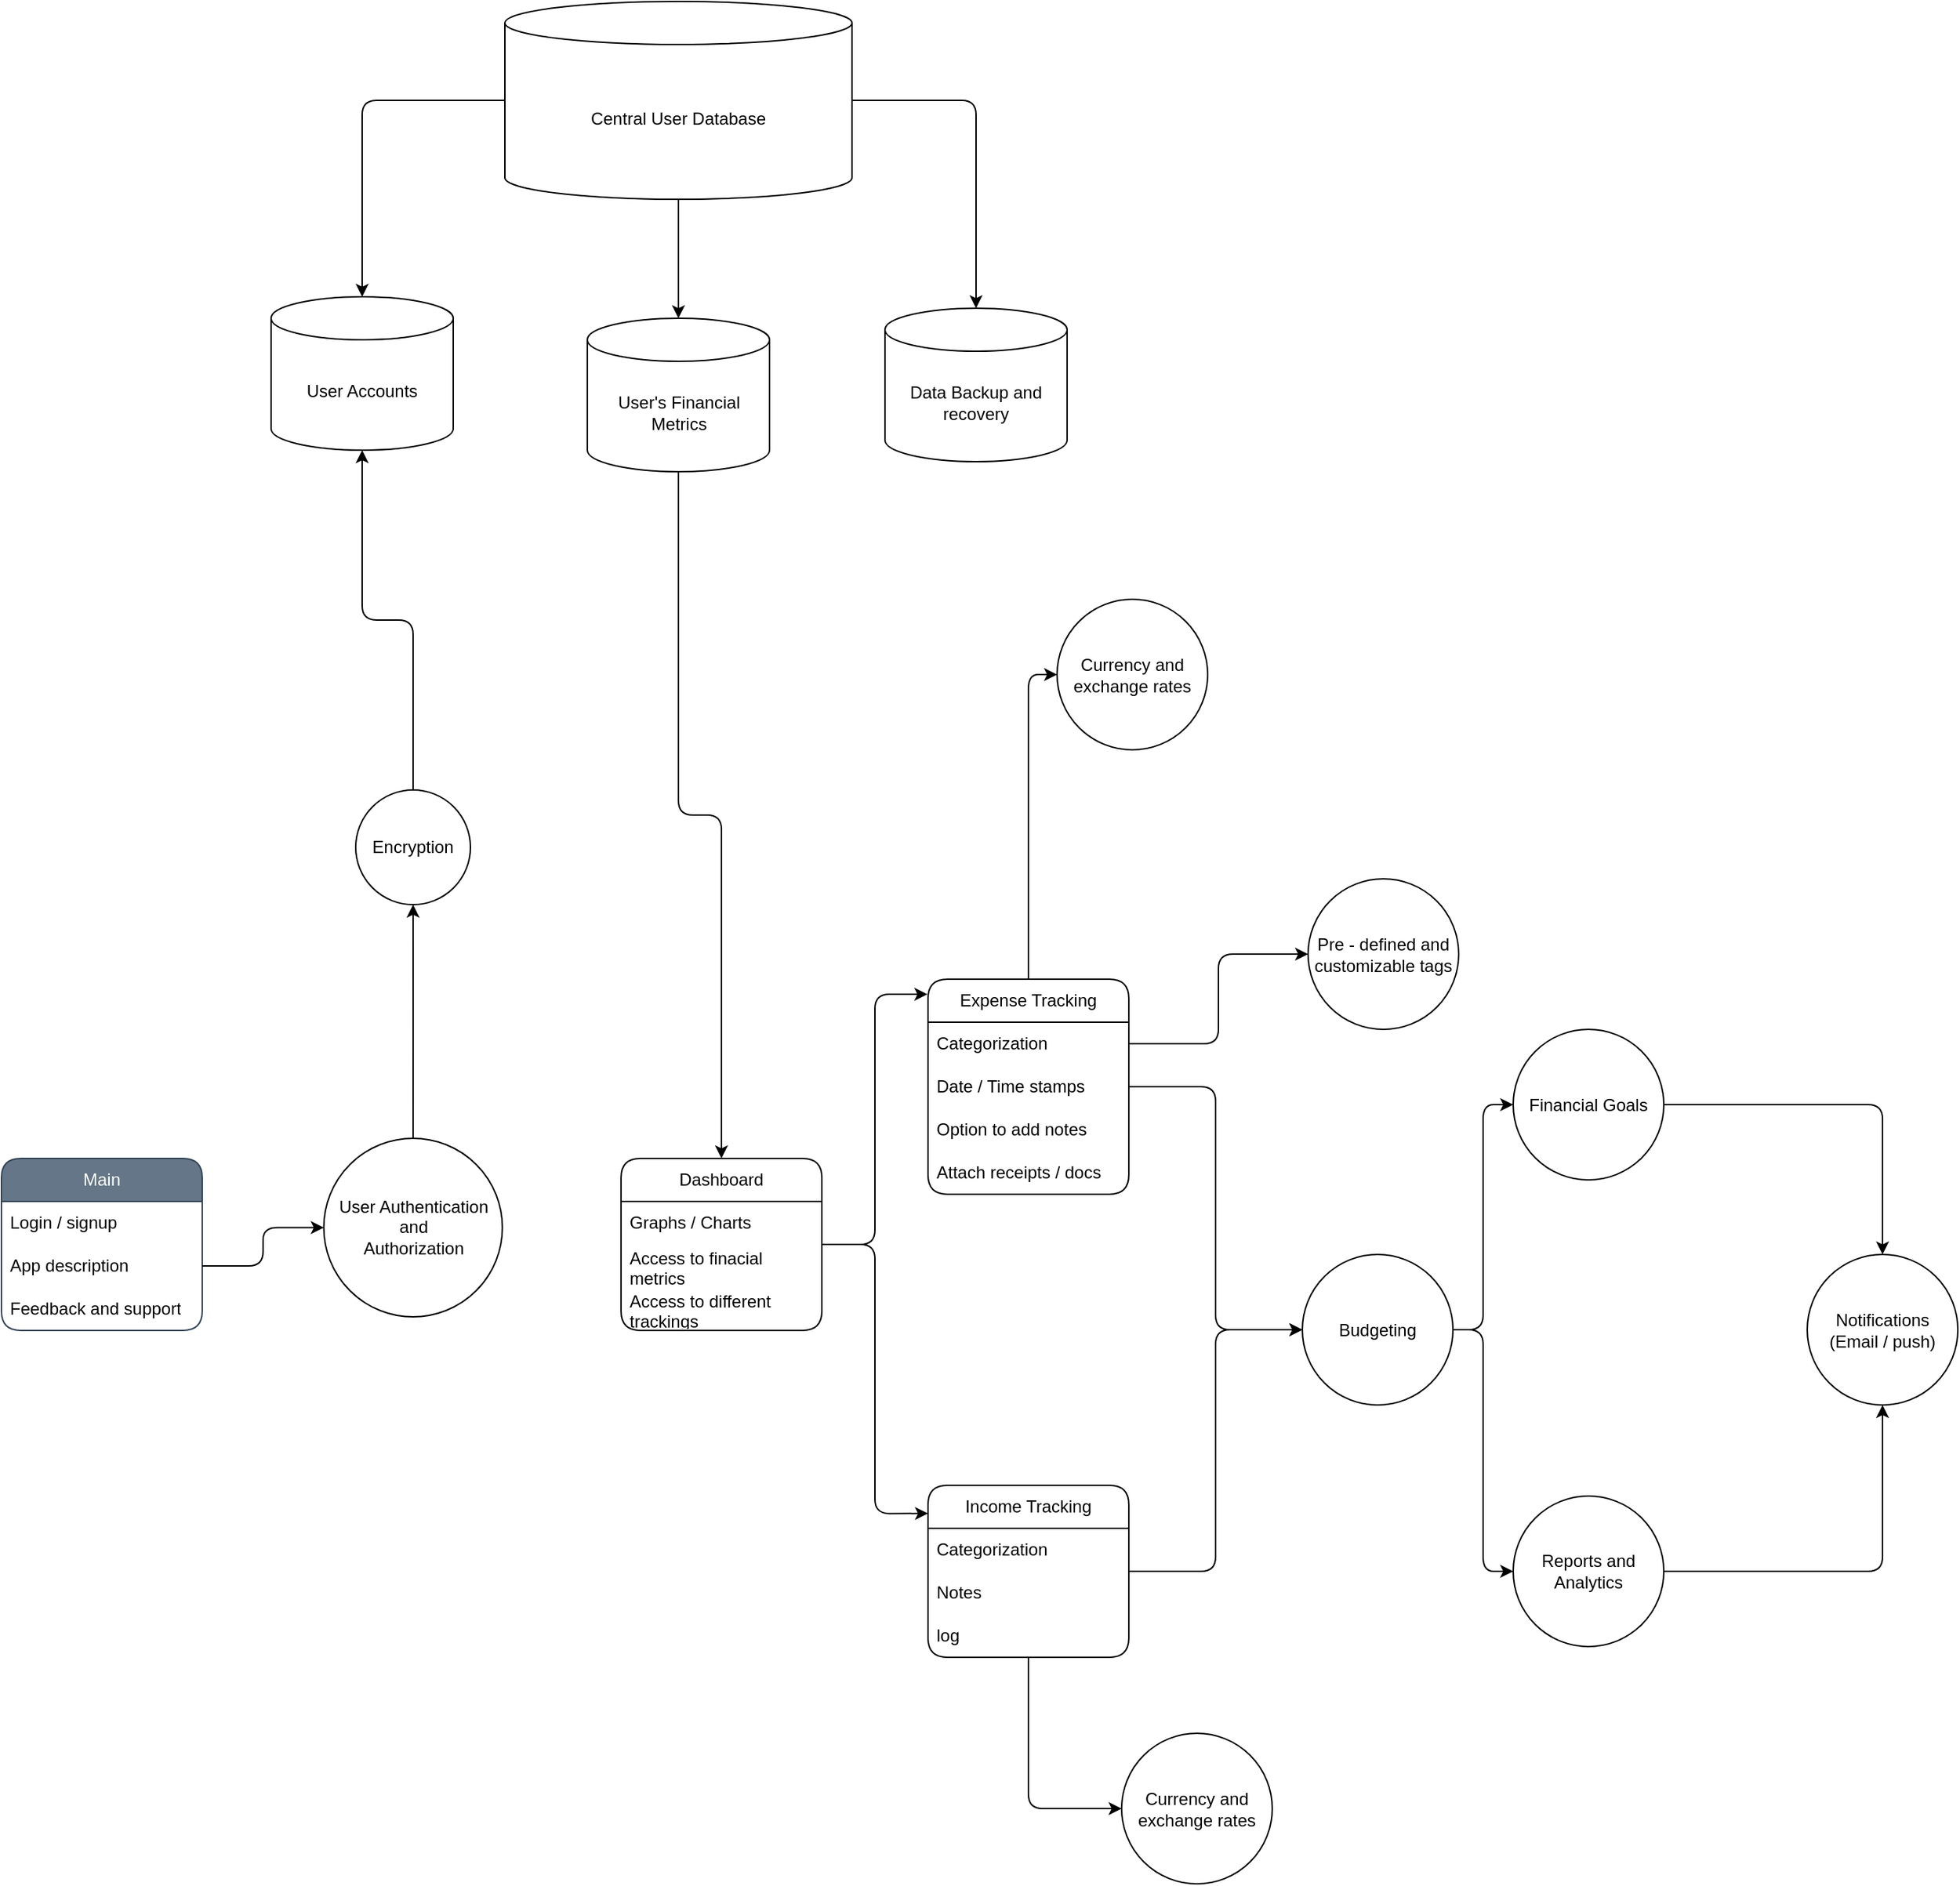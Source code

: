 <mxfile version="22.0.8" type="github">
  <diagram name="Page-1" id="wo3uvySaA-sdwPX9Y-8P">
    <mxGraphModel dx="1899" dy="1881" grid="0" gridSize="10" guides="1" tooltips="1" connect="1" arrows="1" fold="1" page="0" pageScale="1" pageWidth="850" pageHeight="1100" math="0" shadow="0">
      <root>
        <mxCell id="0" />
        <mxCell id="1" parent="0" />
        <mxCell id="K85pobr5rpsa_zQDIoBZ-6" value="Main" style="swimlane;fontStyle=0;childLayout=stackLayout;horizontal=1;startSize=30;horizontalStack=0;resizeParent=1;resizeParentMax=0;resizeLast=0;collapsible=1;marginBottom=0;whiteSpace=wrap;html=1;fillColor=#647687;strokeColor=#314354;fontColor=#ffffff;rounded=1;" vertex="1" parent="1">
          <mxGeometry x="-222" y="-57" width="140" height="120" as="geometry" />
        </mxCell>
        <mxCell id="K85pobr5rpsa_zQDIoBZ-7" value="Login / signup" style="text;strokeColor=none;fillColor=none;align=left;verticalAlign=middle;spacingLeft=4;spacingRight=4;overflow=hidden;points=[[0,0.5],[1,0.5]];portConstraint=eastwest;rotatable=0;whiteSpace=wrap;html=1;rounded=1;" vertex="1" parent="K85pobr5rpsa_zQDIoBZ-6">
          <mxGeometry y="30" width="140" height="30" as="geometry" />
        </mxCell>
        <mxCell id="K85pobr5rpsa_zQDIoBZ-8" value="App description" style="text;strokeColor=none;fillColor=none;align=left;verticalAlign=middle;spacingLeft=4;spacingRight=4;overflow=hidden;points=[[0,0.5],[1,0.5]];portConstraint=eastwest;rotatable=0;whiteSpace=wrap;html=1;rounded=1;" vertex="1" parent="K85pobr5rpsa_zQDIoBZ-6">
          <mxGeometry y="60" width="140" height="30" as="geometry" />
        </mxCell>
        <mxCell id="K85pobr5rpsa_zQDIoBZ-9" value="Feedback and support" style="text;strokeColor=none;fillColor=none;align=left;verticalAlign=middle;spacingLeft=4;spacingRight=4;overflow=hidden;points=[[0,0.5],[1,0.5]];portConstraint=eastwest;rotatable=0;whiteSpace=wrap;html=1;rounded=1;" vertex="1" parent="K85pobr5rpsa_zQDIoBZ-6">
          <mxGeometry y="90" width="140" height="30" as="geometry" />
        </mxCell>
        <mxCell id="K85pobr5rpsa_zQDIoBZ-10" value="Dashboard" style="swimlane;fontStyle=0;childLayout=stackLayout;horizontal=1;startSize=30;horizontalStack=0;resizeParent=1;resizeParentMax=0;resizeLast=0;collapsible=1;marginBottom=0;whiteSpace=wrap;html=1;rounded=1;" vertex="1" parent="1">
          <mxGeometry x="210" y="-57" width="140" height="120" as="geometry" />
        </mxCell>
        <mxCell id="K85pobr5rpsa_zQDIoBZ-11" value="Graphs / Charts" style="text;strokeColor=none;fillColor=none;align=left;verticalAlign=middle;spacingLeft=4;spacingRight=4;overflow=hidden;points=[[0,0.5],[1,0.5]];portConstraint=eastwest;rotatable=0;whiteSpace=wrap;html=1;rounded=1;" vertex="1" parent="K85pobr5rpsa_zQDIoBZ-10">
          <mxGeometry y="30" width="140" height="30" as="geometry" />
        </mxCell>
        <mxCell id="K85pobr5rpsa_zQDIoBZ-12" value="Access to finacial metrics" style="text;strokeColor=none;fillColor=none;align=left;verticalAlign=middle;spacingLeft=4;spacingRight=4;overflow=hidden;points=[[0,0.5],[1,0.5]];portConstraint=eastwest;rotatable=0;whiteSpace=wrap;html=1;rounded=1;" vertex="1" parent="K85pobr5rpsa_zQDIoBZ-10">
          <mxGeometry y="60" width="140" height="30" as="geometry" />
        </mxCell>
        <mxCell id="K85pobr5rpsa_zQDIoBZ-13" value="Access to different trackings" style="text;strokeColor=none;fillColor=none;align=left;verticalAlign=middle;spacingLeft=4;spacingRight=4;overflow=hidden;points=[[0,0.5],[1,0.5]];portConstraint=eastwest;rotatable=0;whiteSpace=wrap;html=1;rounded=1;" vertex="1" parent="K85pobr5rpsa_zQDIoBZ-10">
          <mxGeometry y="90" width="140" height="30" as="geometry" />
        </mxCell>
        <mxCell id="K85pobr5rpsa_zQDIoBZ-53" style="edgeStyle=orthogonalEdgeStyle;rounded=1;orthogonalLoop=1;jettySize=auto;html=1;entryX=0.5;entryY=1;entryDx=0;entryDy=0;" edge="1" parent="1" source="K85pobr5rpsa_zQDIoBZ-15" target="K85pobr5rpsa_zQDIoBZ-49">
          <mxGeometry relative="1" as="geometry" />
        </mxCell>
        <mxCell id="K85pobr5rpsa_zQDIoBZ-15" value="User Authentication&lt;br&gt;and&lt;br&gt;Authorization" style="ellipse;whiteSpace=wrap;html=1;aspect=fixed;rounded=1;" vertex="1" parent="1">
          <mxGeometry x="2.75" y="-71" width="124.5" height="124.5" as="geometry" />
        </mxCell>
        <mxCell id="K85pobr5rpsa_zQDIoBZ-36" style="edgeStyle=orthogonalEdgeStyle;rounded=1;orthogonalLoop=1;jettySize=auto;html=1;entryX=0;entryY=0.5;entryDx=0;entryDy=0;" edge="1" parent="1" source="K85pobr5rpsa_zQDIoBZ-17" target="K85pobr5rpsa_zQDIoBZ-28">
          <mxGeometry relative="1" as="geometry" />
        </mxCell>
        <mxCell id="K85pobr5rpsa_zQDIoBZ-45" style="edgeStyle=orthogonalEdgeStyle;rounded=1;orthogonalLoop=1;jettySize=auto;html=1;entryX=0;entryY=0.5;entryDx=0;entryDy=0;" edge="1" parent="1" source="K85pobr5rpsa_zQDIoBZ-17" target="K85pobr5rpsa_zQDIoBZ-44">
          <mxGeometry relative="1" as="geometry" />
        </mxCell>
        <mxCell id="K85pobr5rpsa_zQDIoBZ-17" value="Expense Tracking" style="swimlane;fontStyle=0;childLayout=stackLayout;horizontal=1;startSize=30;horizontalStack=0;resizeParent=1;resizeParentMax=0;resizeLast=0;collapsible=1;marginBottom=0;whiteSpace=wrap;html=1;rounded=1;" vertex="1" parent="1">
          <mxGeometry x="424" y="-182" width="140" height="150" as="geometry">
            <mxRectangle x="424" y="-182" width="130" height="30" as="alternateBounds" />
          </mxGeometry>
        </mxCell>
        <mxCell id="K85pobr5rpsa_zQDIoBZ-18" value="Categorization" style="text;strokeColor=none;fillColor=none;align=left;verticalAlign=middle;spacingLeft=4;spacingRight=4;overflow=hidden;points=[[0,0.5],[1,0.5]];portConstraint=eastwest;rotatable=0;whiteSpace=wrap;html=1;rounded=1;" vertex="1" parent="K85pobr5rpsa_zQDIoBZ-17">
          <mxGeometry y="30" width="140" height="30" as="geometry" />
        </mxCell>
        <mxCell id="K85pobr5rpsa_zQDIoBZ-19" value="Date / Time stamps" style="text;strokeColor=none;fillColor=none;align=left;verticalAlign=middle;spacingLeft=4;spacingRight=4;overflow=hidden;points=[[0,0.5],[1,0.5]];portConstraint=eastwest;rotatable=0;whiteSpace=wrap;html=1;rounded=1;" vertex="1" parent="K85pobr5rpsa_zQDIoBZ-17">
          <mxGeometry y="60" width="140" height="30" as="geometry" />
        </mxCell>
        <mxCell id="K85pobr5rpsa_zQDIoBZ-20" value="Option to add notes&amp;nbsp;" style="text;strokeColor=none;fillColor=none;align=left;verticalAlign=middle;spacingLeft=4;spacingRight=4;overflow=hidden;points=[[0,0.5],[1,0.5]];portConstraint=eastwest;rotatable=0;whiteSpace=wrap;html=1;rounded=1;" vertex="1" parent="K85pobr5rpsa_zQDIoBZ-17">
          <mxGeometry y="90" width="140" height="30" as="geometry" />
        </mxCell>
        <mxCell id="K85pobr5rpsa_zQDIoBZ-21" value="Attach receipts / docs" style="text;strokeColor=none;fillColor=none;align=left;verticalAlign=middle;spacingLeft=4;spacingRight=4;overflow=hidden;points=[[0,0.5],[1,0.5]];portConstraint=eastwest;rotatable=0;whiteSpace=wrap;html=1;rounded=1;" vertex="1" parent="K85pobr5rpsa_zQDIoBZ-17">
          <mxGeometry y="120" width="140" height="30" as="geometry" />
        </mxCell>
        <mxCell id="K85pobr5rpsa_zQDIoBZ-37" style="edgeStyle=orthogonalEdgeStyle;rounded=1;orthogonalLoop=1;jettySize=auto;html=1;entryX=0;entryY=0.5;entryDx=0;entryDy=0;" edge="1" parent="1" source="K85pobr5rpsa_zQDIoBZ-24" target="K85pobr5rpsa_zQDIoBZ-28">
          <mxGeometry relative="1" as="geometry" />
        </mxCell>
        <mxCell id="K85pobr5rpsa_zQDIoBZ-47" style="edgeStyle=orthogonalEdgeStyle;rounded=1;orthogonalLoop=1;jettySize=auto;html=1;entryX=0;entryY=0.5;entryDx=0;entryDy=0;" edge="1" parent="1" source="K85pobr5rpsa_zQDIoBZ-24" target="K85pobr5rpsa_zQDIoBZ-46">
          <mxGeometry relative="1" as="geometry" />
        </mxCell>
        <mxCell id="K85pobr5rpsa_zQDIoBZ-24" value="Income Tracking" style="swimlane;fontStyle=0;childLayout=stackLayout;horizontal=1;startSize=30;horizontalStack=0;resizeParent=1;resizeParentMax=0;resizeLast=0;collapsible=1;marginBottom=0;whiteSpace=wrap;html=1;rounded=1;" vertex="1" parent="1">
          <mxGeometry x="424" y="171" width="140" height="120" as="geometry" />
        </mxCell>
        <mxCell id="K85pobr5rpsa_zQDIoBZ-25" value="Categorization" style="text;strokeColor=none;fillColor=none;align=left;verticalAlign=middle;spacingLeft=4;spacingRight=4;overflow=hidden;points=[[0,0.5],[1,0.5]];portConstraint=eastwest;rotatable=0;whiteSpace=wrap;html=1;rounded=1;" vertex="1" parent="K85pobr5rpsa_zQDIoBZ-24">
          <mxGeometry y="30" width="140" height="30" as="geometry" />
        </mxCell>
        <mxCell id="K85pobr5rpsa_zQDIoBZ-26" value="Notes" style="text;strokeColor=none;fillColor=none;align=left;verticalAlign=middle;spacingLeft=4;spacingRight=4;overflow=hidden;points=[[0,0.5],[1,0.5]];portConstraint=eastwest;rotatable=0;whiteSpace=wrap;html=1;rounded=1;" vertex="1" parent="K85pobr5rpsa_zQDIoBZ-24">
          <mxGeometry y="60" width="140" height="30" as="geometry" />
        </mxCell>
        <mxCell id="K85pobr5rpsa_zQDIoBZ-27" value="log" style="text;strokeColor=none;fillColor=none;align=left;verticalAlign=middle;spacingLeft=4;spacingRight=4;overflow=hidden;points=[[0,0.5],[1,0.5]];portConstraint=eastwest;rotatable=0;whiteSpace=wrap;html=1;rounded=1;" vertex="1" parent="K85pobr5rpsa_zQDIoBZ-24">
          <mxGeometry y="90" width="140" height="30" as="geometry" />
        </mxCell>
        <mxCell id="K85pobr5rpsa_zQDIoBZ-39" style="edgeStyle=orthogonalEdgeStyle;rounded=1;orthogonalLoop=1;jettySize=auto;html=1;entryX=0;entryY=0.5;entryDx=0;entryDy=0;" edge="1" parent="1" source="K85pobr5rpsa_zQDIoBZ-28" target="K85pobr5rpsa_zQDIoBZ-30">
          <mxGeometry relative="1" as="geometry" />
        </mxCell>
        <mxCell id="K85pobr5rpsa_zQDIoBZ-40" style="edgeStyle=orthogonalEdgeStyle;rounded=1;orthogonalLoop=1;jettySize=auto;html=1;entryX=0;entryY=0.5;entryDx=0;entryDy=0;" edge="1" parent="1" source="K85pobr5rpsa_zQDIoBZ-28" target="K85pobr5rpsa_zQDIoBZ-31">
          <mxGeometry relative="1" as="geometry" />
        </mxCell>
        <mxCell id="K85pobr5rpsa_zQDIoBZ-28" value="Budgeting" style="ellipse;whiteSpace=wrap;html=1;aspect=fixed;rounded=1;" vertex="1" parent="1">
          <mxGeometry x="685" y="10" width="105" height="105" as="geometry" />
        </mxCell>
        <mxCell id="K85pobr5rpsa_zQDIoBZ-66" style="edgeStyle=orthogonalEdgeStyle;rounded=1;orthogonalLoop=1;jettySize=auto;html=1;exitX=1;exitY=0.5;exitDx=0;exitDy=0;entryX=0.5;entryY=0;entryDx=0;entryDy=0;" edge="1" parent="1" source="K85pobr5rpsa_zQDIoBZ-30" target="K85pobr5rpsa_zQDIoBZ-65">
          <mxGeometry relative="1" as="geometry" />
        </mxCell>
        <mxCell id="K85pobr5rpsa_zQDIoBZ-30" value="Financial Goals" style="ellipse;whiteSpace=wrap;html=1;aspect=fixed;rounded=1;" vertex="1" parent="1">
          <mxGeometry x="832" y="-147" width="105" height="105" as="geometry" />
        </mxCell>
        <mxCell id="K85pobr5rpsa_zQDIoBZ-67" style="edgeStyle=orthogonalEdgeStyle;rounded=1;orthogonalLoop=1;jettySize=auto;html=1;exitX=1;exitY=0.5;exitDx=0;exitDy=0;entryX=0.5;entryY=1;entryDx=0;entryDy=0;" edge="1" parent="1" source="K85pobr5rpsa_zQDIoBZ-31" target="K85pobr5rpsa_zQDIoBZ-65">
          <mxGeometry relative="1" as="geometry" />
        </mxCell>
        <mxCell id="K85pobr5rpsa_zQDIoBZ-31" value="Reports and Analytics" style="ellipse;whiteSpace=wrap;html=1;aspect=fixed;rounded=1;" vertex="1" parent="1">
          <mxGeometry x="832" y="178.5" width="105" height="105" as="geometry" />
        </mxCell>
        <mxCell id="K85pobr5rpsa_zQDIoBZ-32" style="edgeStyle=orthogonalEdgeStyle;rounded=1;orthogonalLoop=1;jettySize=auto;html=1;" edge="1" parent="1" source="K85pobr5rpsa_zQDIoBZ-8" target="K85pobr5rpsa_zQDIoBZ-15">
          <mxGeometry relative="1" as="geometry" />
        </mxCell>
        <mxCell id="K85pobr5rpsa_zQDIoBZ-34" style="edgeStyle=orthogonalEdgeStyle;rounded=1;orthogonalLoop=1;jettySize=auto;html=1;entryX=-0.003;entryY=0.07;entryDx=0;entryDy=0;entryPerimeter=0;" edge="1" parent="1" source="K85pobr5rpsa_zQDIoBZ-10" target="K85pobr5rpsa_zQDIoBZ-17">
          <mxGeometry relative="1" as="geometry" />
        </mxCell>
        <mxCell id="K85pobr5rpsa_zQDIoBZ-35" style="edgeStyle=orthogonalEdgeStyle;rounded=1;orthogonalLoop=1;jettySize=auto;html=1;entryX=0;entryY=0.164;entryDx=0;entryDy=0;entryPerimeter=0;" edge="1" parent="1" source="K85pobr5rpsa_zQDIoBZ-10" target="K85pobr5rpsa_zQDIoBZ-24">
          <mxGeometry relative="1" as="geometry" />
        </mxCell>
        <mxCell id="K85pobr5rpsa_zQDIoBZ-42" value="Pre - defined and customizable tags" style="ellipse;whiteSpace=wrap;html=1;aspect=fixed;rounded=1;" vertex="1" parent="1">
          <mxGeometry x="689" y="-252" width="105" height="105" as="geometry" />
        </mxCell>
        <mxCell id="K85pobr5rpsa_zQDIoBZ-43" style="edgeStyle=orthogonalEdgeStyle;rounded=1;orthogonalLoop=1;jettySize=auto;html=1;entryX=0;entryY=0.5;entryDx=0;entryDy=0;" edge="1" parent="1" source="K85pobr5rpsa_zQDIoBZ-18" target="K85pobr5rpsa_zQDIoBZ-42">
          <mxGeometry relative="1" as="geometry" />
        </mxCell>
        <mxCell id="K85pobr5rpsa_zQDIoBZ-44" value="Currency and exchange rates" style="ellipse;whiteSpace=wrap;html=1;aspect=fixed;rounded=1;" vertex="1" parent="1">
          <mxGeometry x="514" y="-447" width="105" height="105" as="geometry" />
        </mxCell>
        <mxCell id="K85pobr5rpsa_zQDIoBZ-46" value="Currency and exchange rates" style="ellipse;whiteSpace=wrap;html=1;aspect=fixed;rounded=1;" vertex="1" parent="1">
          <mxGeometry x="559" y="344" width="105" height="105" as="geometry" />
        </mxCell>
        <mxCell id="K85pobr5rpsa_zQDIoBZ-49" value="Encryption" style="ellipse;whiteSpace=wrap;html=1;aspect=fixed;rounded=1;" vertex="1" parent="1">
          <mxGeometry x="25" y="-314" width="80" height="80" as="geometry" />
        </mxCell>
        <mxCell id="K85pobr5rpsa_zQDIoBZ-61" style="edgeStyle=orthogonalEdgeStyle;rounded=1;orthogonalLoop=1;jettySize=auto;html=1;" edge="1" parent="1" source="K85pobr5rpsa_zQDIoBZ-54" target="K85pobr5rpsa_zQDIoBZ-58">
          <mxGeometry relative="1" as="geometry" />
        </mxCell>
        <mxCell id="K85pobr5rpsa_zQDIoBZ-54" value="Central User Database" style="shape=cylinder3;whiteSpace=wrap;html=1;boundedLbl=1;backgroundOutline=1;size=15;rounded=1;" vertex="1" parent="1">
          <mxGeometry x="129" y="-864" width="242" height="138" as="geometry" />
        </mxCell>
        <mxCell id="K85pobr5rpsa_zQDIoBZ-55" value="User Accounts" style="shape=cylinder3;whiteSpace=wrap;html=1;boundedLbl=1;backgroundOutline=1;size=15;rounded=1;" vertex="1" parent="1">
          <mxGeometry x="-34" y="-658" width="127" height="107" as="geometry" />
        </mxCell>
        <mxCell id="K85pobr5rpsa_zQDIoBZ-63" style="edgeStyle=orthogonalEdgeStyle;rounded=1;orthogonalLoop=1;jettySize=auto;html=1;entryX=0.5;entryY=0;entryDx=0;entryDy=0;" edge="1" parent="1" source="K85pobr5rpsa_zQDIoBZ-57" target="K85pobr5rpsa_zQDIoBZ-10">
          <mxGeometry relative="1" as="geometry" />
        </mxCell>
        <mxCell id="K85pobr5rpsa_zQDIoBZ-57" value="User&#39;s Financial Metrics" style="shape=cylinder3;whiteSpace=wrap;html=1;boundedLbl=1;backgroundOutline=1;size=15;rounded=1;" vertex="1" parent="1">
          <mxGeometry x="186.5" y="-643" width="127" height="107" as="geometry" />
        </mxCell>
        <mxCell id="K85pobr5rpsa_zQDIoBZ-58" value="Data Backup and recovery" style="shape=cylinder3;whiteSpace=wrap;html=1;boundedLbl=1;backgroundOutline=1;size=15;rounded=1;" vertex="1" parent="1">
          <mxGeometry x="394" y="-650" width="127" height="107" as="geometry" />
        </mxCell>
        <mxCell id="K85pobr5rpsa_zQDIoBZ-59" style="edgeStyle=orthogonalEdgeStyle;rounded=1;orthogonalLoop=1;jettySize=auto;html=1;entryX=0.5;entryY=0;entryDx=0;entryDy=0;entryPerimeter=0;" edge="1" parent="1" source="K85pobr5rpsa_zQDIoBZ-54" target="K85pobr5rpsa_zQDIoBZ-55">
          <mxGeometry relative="1" as="geometry" />
        </mxCell>
        <mxCell id="K85pobr5rpsa_zQDIoBZ-60" style="edgeStyle=orthogonalEdgeStyle;rounded=1;orthogonalLoop=1;jettySize=auto;html=1;entryX=0.5;entryY=0;entryDx=0;entryDy=0;entryPerimeter=0;" edge="1" parent="1" source="K85pobr5rpsa_zQDIoBZ-54" target="K85pobr5rpsa_zQDIoBZ-57">
          <mxGeometry relative="1" as="geometry" />
        </mxCell>
        <mxCell id="K85pobr5rpsa_zQDIoBZ-62" style="edgeStyle=orthogonalEdgeStyle;rounded=1;orthogonalLoop=1;jettySize=auto;html=1;entryX=0.5;entryY=1;entryDx=0;entryDy=0;entryPerimeter=0;" edge="1" parent="1" source="K85pobr5rpsa_zQDIoBZ-49" target="K85pobr5rpsa_zQDIoBZ-55">
          <mxGeometry relative="1" as="geometry" />
        </mxCell>
        <mxCell id="K85pobr5rpsa_zQDIoBZ-65" value="Notifications&lt;br&gt;(Email / push)" style="ellipse;whiteSpace=wrap;html=1;aspect=fixed;rounded=1;" vertex="1" parent="1">
          <mxGeometry x="1037" y="10" width="105" height="105" as="geometry" />
        </mxCell>
      </root>
    </mxGraphModel>
  </diagram>
</mxfile>
